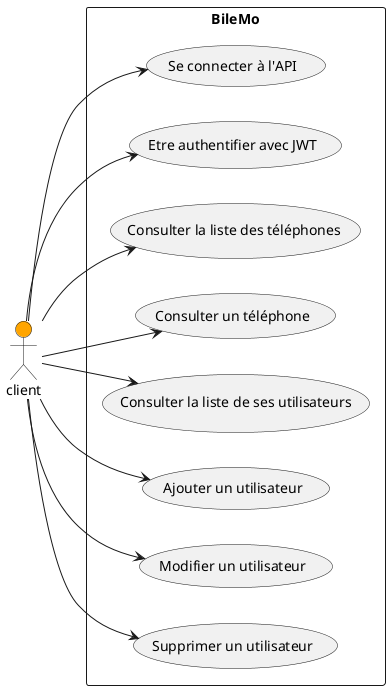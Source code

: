 @startuml Client

left to right direction

actor "client" as client #Orange

rectangle BileMo {

  usecase "Se connecter à l'API" as UC1
  usecase "Etre authentifier avec JWT" as UC2
  usecase "Consulter la liste des téléphones" as UC3
  usecase "Consulter un téléphone" as UC4
  usecase "Consulter la liste de ses utilisateurs" as UC5
  usecase "Ajouter un utilisateur" as UC6
  usecase "Modifier un utilisateur" as UC7
  usecase "Supprimer un utilisateur" as UC8

}

client --> UC1
client --> UC2
client --> UC3
client --> UC4
client --> UC5
client --> UC6
client --> UC7
client --> UC8

@enduml
